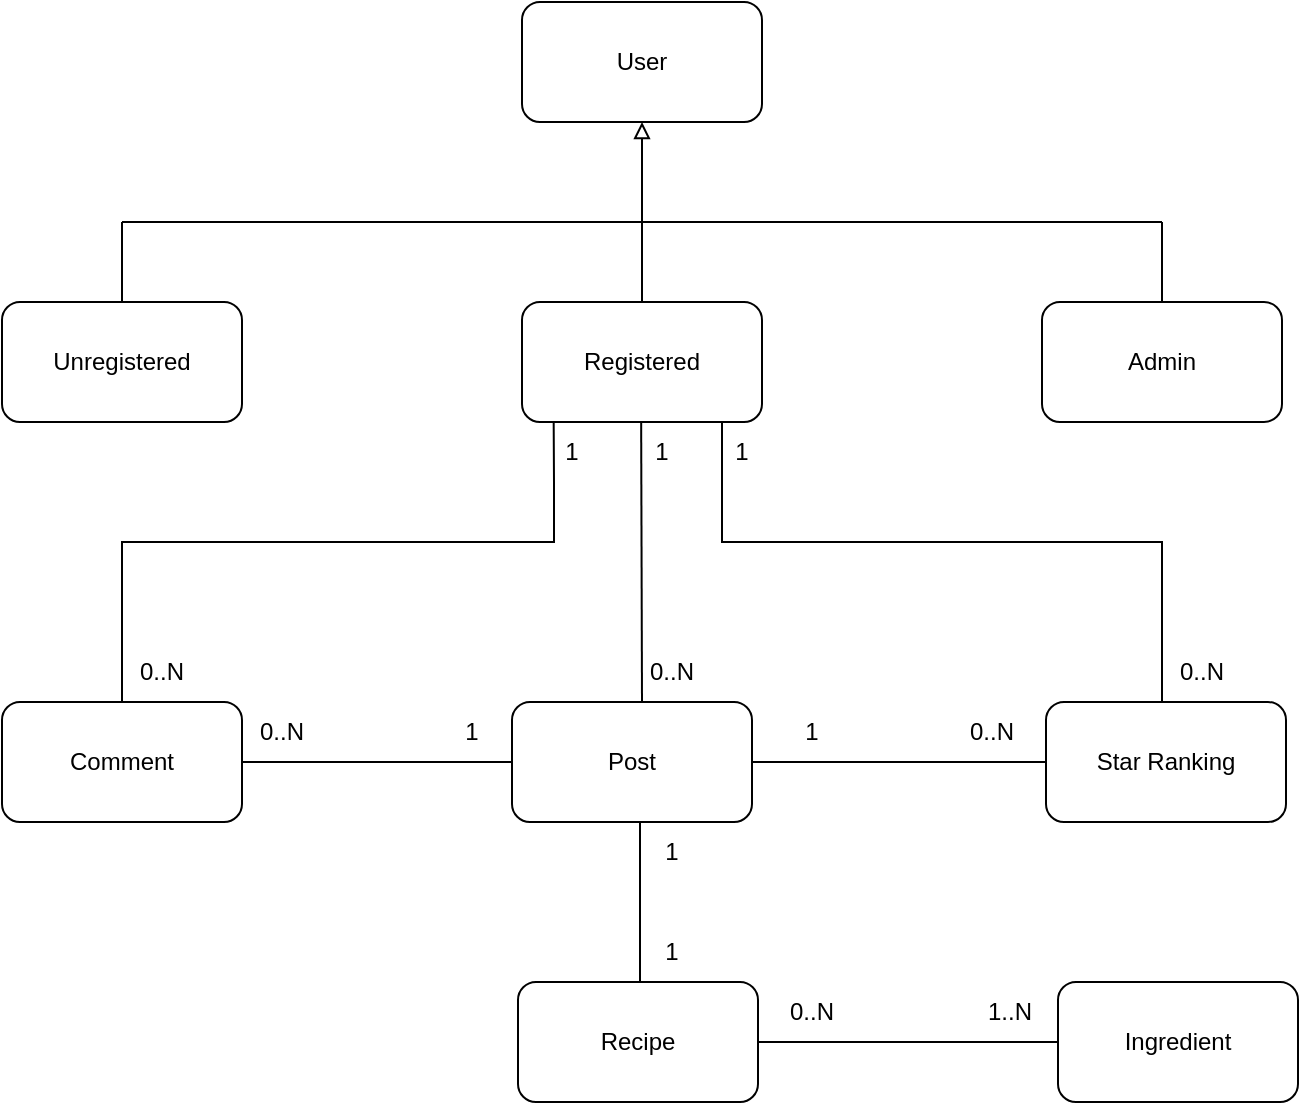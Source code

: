 <mxfile version="22.1.11" type="device" pages="2">
  <diagram name="Pagina-1" id="hFWfSiLt6oP0Byo70xvd">
    <mxGraphModel dx="2350" dy="854" grid="1" gridSize="10" guides="1" tooltips="1" connect="1" arrows="1" fold="1" page="1" pageScale="1" pageWidth="1654" pageHeight="2336" math="0" shadow="0">
      <root>
        <mxCell id="0" />
        <mxCell id="1" parent="0" />
        <mxCell id="YujULjXA9NwiNZSzAUUW-2" value="User" style="rounded=1;whiteSpace=wrap;html=1;" parent="1" vertex="1">
          <mxGeometry x="520" y="50" width="120" height="60" as="geometry" />
        </mxCell>
        <mxCell id="YujULjXA9NwiNZSzAUUW-3" value="Recipe" style="rounded=1;whiteSpace=wrap;html=1;" parent="1" vertex="1">
          <mxGeometry x="518" y="540" width="120" height="60" as="geometry" />
        </mxCell>
        <mxCell id="YujULjXA9NwiNZSzAUUW-4" value="Ingredient" style="rounded=1;whiteSpace=wrap;html=1;" parent="1" vertex="1">
          <mxGeometry x="788" y="540" width="120" height="60" as="geometry" />
        </mxCell>
        <mxCell id="YujULjXA9NwiNZSzAUUW-5" value="Registered" style="rounded=1;whiteSpace=wrap;html=1;" parent="1" vertex="1">
          <mxGeometry x="520" y="200" width="120" height="60" as="geometry" />
        </mxCell>
        <mxCell id="YujULjXA9NwiNZSzAUUW-6" value="Star Ranking" style="rounded=1;whiteSpace=wrap;html=1;" parent="1" vertex="1">
          <mxGeometry x="782" y="400" width="120" height="60" as="geometry" />
        </mxCell>
        <mxCell id="YujULjXA9NwiNZSzAUUW-7" value="" style="endArrow=block;html=1;rounded=0;endFill=0;strokeWidth=1;entryX=0.5;entryY=1;entryDx=0;entryDy=0;" parent="1" target="YujULjXA9NwiNZSzAUUW-2" edge="1">
          <mxGeometry width="50" height="50" relative="1" as="geometry">
            <mxPoint x="580" y="160" as="sourcePoint" />
            <mxPoint x="580" y="120" as="targetPoint" />
          </mxGeometry>
        </mxCell>
        <mxCell id="YujULjXA9NwiNZSzAUUW-8" value="" style="endArrow=none;html=1;rounded=0;" parent="1" edge="1">
          <mxGeometry width="50" height="50" relative="1" as="geometry">
            <mxPoint x="440" y="160" as="sourcePoint" />
            <mxPoint x="840" y="160" as="targetPoint" />
          </mxGeometry>
        </mxCell>
        <mxCell id="YujULjXA9NwiNZSzAUUW-9" value="" style="endArrow=none;html=1;rounded=0;" parent="1" edge="1">
          <mxGeometry width="50" height="50" relative="1" as="geometry">
            <mxPoint x="580" y="160" as="sourcePoint" />
            <mxPoint x="580" y="200" as="targetPoint" />
          </mxGeometry>
        </mxCell>
        <mxCell id="YujULjXA9NwiNZSzAUUW-10" value="" style="endArrow=none;html=1;rounded=0;" parent="1" edge="1">
          <mxGeometry width="50" height="50" relative="1" as="geometry">
            <mxPoint x="840" y="160" as="sourcePoint" />
            <mxPoint x="840" y="200" as="targetPoint" />
          </mxGeometry>
        </mxCell>
        <mxCell id="YujULjXA9NwiNZSzAUUW-11" value="Admin" style="rounded=1;whiteSpace=wrap;html=1;" parent="1" vertex="1">
          <mxGeometry x="780" y="200" width="120" height="60" as="geometry" />
        </mxCell>
        <mxCell id="YujULjXA9NwiNZSzAUUW-12" value="" style="endArrow=none;html=1;rounded=0;" parent="1" edge="1">
          <mxGeometry width="50" height="50" relative="1" as="geometry">
            <mxPoint x="320" y="160" as="sourcePoint" />
            <mxPoint x="440" y="160" as="targetPoint" />
          </mxGeometry>
        </mxCell>
        <mxCell id="YujULjXA9NwiNZSzAUUW-13" value="Unregistered" style="rounded=1;whiteSpace=wrap;html=1;" parent="1" vertex="1">
          <mxGeometry x="260" y="200" width="120" height="60" as="geometry" />
        </mxCell>
        <mxCell id="YujULjXA9NwiNZSzAUUW-14" value="" style="endArrow=none;html=1;rounded=0;" parent="1" edge="1">
          <mxGeometry width="50" height="50" relative="1" as="geometry">
            <mxPoint x="320" y="160" as="sourcePoint" />
            <mxPoint x="320" y="200" as="targetPoint" />
          </mxGeometry>
        </mxCell>
        <mxCell id="YujULjXA9NwiNZSzAUUW-16" value="" style="endArrow=none;html=1;rounded=0;exitX=0.132;exitY=0.998;exitDx=0;exitDy=0;exitPerimeter=0;" parent="1" source="YujULjXA9NwiNZSzAUUW-5" edge="1">
          <mxGeometry width="50" height="50" relative="1" as="geometry">
            <mxPoint x="530" y="280" as="sourcePoint" />
            <mxPoint x="320" y="400" as="targetPoint" />
            <Array as="points">
              <mxPoint x="536" y="290" />
              <mxPoint x="536" y="320" />
              <mxPoint x="450" y="320" />
              <mxPoint x="320" y="320" />
            </Array>
          </mxGeometry>
        </mxCell>
        <mxCell id="YujULjXA9NwiNZSzAUUW-17" value="Post" style="rounded=1;whiteSpace=wrap;html=1;" parent="1" vertex="1">
          <mxGeometry x="515" y="400" width="120" height="60" as="geometry" />
        </mxCell>
        <mxCell id="YujULjXA9NwiNZSzAUUW-18" value="0..N" style="text;html=1;strokeColor=none;fillColor=none;align=center;verticalAlign=middle;whiteSpace=wrap;rounded=0;" parent="1" vertex="1">
          <mxGeometry x="565" y="370" width="60" height="30" as="geometry" />
        </mxCell>
        <mxCell id="YujULjXA9NwiNZSzAUUW-19" value="1" style="text;html=1;strokeColor=none;fillColor=none;align=center;verticalAlign=middle;whiteSpace=wrap;rounded=0;" parent="1" vertex="1">
          <mxGeometry x="560" y="260" width="60" height="30" as="geometry" />
        </mxCell>
        <mxCell id="YujULjXA9NwiNZSzAUUW-20" value="" style="endArrow=none;html=1;rounded=0;entryX=0.5;entryY=0;entryDx=0;entryDy=0;exitX=0.5;exitY=1;exitDx=0;exitDy=0;" parent="1" edge="1">
          <mxGeometry width="50" height="50" relative="1" as="geometry">
            <mxPoint x="579" y="460" as="sourcePoint" />
            <mxPoint x="579" y="540" as="targetPoint" />
          </mxGeometry>
        </mxCell>
        <mxCell id="YujULjXA9NwiNZSzAUUW-21" value="1" style="text;html=1;strokeColor=none;fillColor=none;align=center;verticalAlign=middle;whiteSpace=wrap;rounded=0;" parent="1" vertex="1">
          <mxGeometry x="565" y="510" width="60" height="30" as="geometry" />
        </mxCell>
        <mxCell id="YujULjXA9NwiNZSzAUUW-22" value="1" style="text;html=1;strokeColor=none;fillColor=none;align=center;verticalAlign=middle;whiteSpace=wrap;rounded=0;" parent="1" vertex="1">
          <mxGeometry x="565" y="460" width="60" height="30" as="geometry" />
        </mxCell>
        <mxCell id="YujULjXA9NwiNZSzAUUW-24" value="" style="endArrow=none;html=1;rounded=0;entryX=0;entryY=0.5;entryDx=0;entryDy=0;exitX=1;exitY=0.5;exitDx=0;exitDy=0;" parent="1" source="YujULjXA9NwiNZSzAUUW-27" edge="1">
          <mxGeometry width="50" height="50" relative="1" as="geometry">
            <mxPoint x="415" y="510" as="sourcePoint" />
            <mxPoint x="515" y="430" as="targetPoint" />
          </mxGeometry>
        </mxCell>
        <mxCell id="YujULjXA9NwiNZSzAUUW-25" value="0..N" style="text;html=1;strokeColor=none;fillColor=none;align=center;verticalAlign=middle;whiteSpace=wrap;rounded=0;" parent="1" vertex="1">
          <mxGeometry x="370" y="400" width="60" height="30" as="geometry" />
        </mxCell>
        <mxCell id="YujULjXA9NwiNZSzAUUW-27" value="Comment" style="rounded=1;whiteSpace=wrap;html=1;" parent="1" vertex="1">
          <mxGeometry x="260" y="400" width="120" height="60" as="geometry" />
        </mxCell>
        <mxCell id="YujULjXA9NwiNZSzAUUW-28" value="1" style="text;html=1;strokeColor=none;fillColor=none;align=center;verticalAlign=middle;whiteSpace=wrap;rounded=0;" parent="1" vertex="1">
          <mxGeometry x="465" y="400" width="60" height="30" as="geometry" />
        </mxCell>
        <mxCell id="YujULjXA9NwiNZSzAUUW-29" value="" style="endArrow=none;html=1;rounded=0;exitX=1;exitY=0.5;exitDx=0;exitDy=0;entryX=0;entryY=0.5;entryDx=0;entryDy=0;" parent="1" source="YujULjXA9NwiNZSzAUUW-17" target="YujULjXA9NwiNZSzAUUW-6" edge="1">
          <mxGeometry width="50" height="50" relative="1" as="geometry">
            <mxPoint x="844.71" y="310" as="sourcePoint" />
            <mxPoint x="845" y="400" as="targetPoint" />
          </mxGeometry>
        </mxCell>
        <mxCell id="YujULjXA9NwiNZSzAUUW-30" value="0..N" style="text;html=1;strokeColor=none;fillColor=none;align=center;verticalAlign=middle;whiteSpace=wrap;rounded=0;" parent="1" vertex="1">
          <mxGeometry x="725" y="400" width="60" height="30" as="geometry" />
        </mxCell>
        <mxCell id="YujULjXA9NwiNZSzAUUW-31" value="1" style="text;html=1;strokeColor=none;fillColor=none;align=center;verticalAlign=middle;whiteSpace=wrap;rounded=0;" parent="1" vertex="1">
          <mxGeometry x="635" y="400" width="60" height="30" as="geometry" />
        </mxCell>
        <mxCell id="YujULjXA9NwiNZSzAUUW-32" value="" style="endArrow=none;html=1;rounded=0;exitX=1;exitY=0.5;exitDx=0;exitDy=0;entryX=0;entryY=0.5;entryDx=0;entryDy=0;" parent="1" source="YujULjXA9NwiNZSzAUUW-3" target="YujULjXA9NwiNZSzAUUW-4" edge="1">
          <mxGeometry width="50" height="50" relative="1" as="geometry">
            <mxPoint x="700.58" y="560" as="sourcePoint" />
            <mxPoint x="700.87" y="650" as="targetPoint" />
          </mxGeometry>
        </mxCell>
        <mxCell id="YujULjXA9NwiNZSzAUUW-33" value="1..N" style="text;html=1;strokeColor=none;fillColor=none;align=center;verticalAlign=middle;whiteSpace=wrap;rounded=0;" parent="1" vertex="1">
          <mxGeometry x="734" y="540" width="60" height="30" as="geometry" />
        </mxCell>
        <mxCell id="YujULjXA9NwiNZSzAUUW-34" value="0..N" style="text;html=1;strokeColor=none;fillColor=none;align=center;verticalAlign=middle;whiteSpace=wrap;rounded=0;" parent="1" vertex="1">
          <mxGeometry x="635" y="540" width="60" height="30" as="geometry" />
        </mxCell>
        <mxCell id="wxEn2TkTH4hd268BwEle-2" value="" style="endArrow=none;html=1;rounded=0;entryX=0.25;entryY=1;entryDx=0;entryDy=0;exitX=0.5;exitY=1;exitDx=0;exitDy=0;" parent="1" target="YujULjXA9NwiNZSzAUUW-18" edge="1">
          <mxGeometry width="50" height="50" relative="1" as="geometry">
            <mxPoint x="579.58" y="260" as="sourcePoint" />
            <mxPoint x="579.58" y="340" as="targetPoint" />
          </mxGeometry>
        </mxCell>
        <mxCell id="wxEn2TkTH4hd268BwEle-4" value="" style="endArrow=none;html=1;rounded=0;exitX=0.5;exitY=1;exitDx=0;exitDy=0;" parent="1" edge="1">
          <mxGeometry width="50" height="50" relative="1" as="geometry">
            <mxPoint x="620" y="260" as="sourcePoint" />
            <mxPoint x="840" y="400" as="targetPoint" />
            <Array as="points">
              <mxPoint x="620" y="320" />
              <mxPoint x="730" y="320" />
              <mxPoint x="840" y="320" />
            </Array>
          </mxGeometry>
        </mxCell>
        <mxCell id="wxEn2TkTH4hd268BwEle-5" value="1" style="text;html=1;strokeColor=none;fillColor=none;align=center;verticalAlign=middle;whiteSpace=wrap;rounded=0;" parent="1" vertex="1">
          <mxGeometry x="600" y="260" width="60" height="30" as="geometry" />
        </mxCell>
        <mxCell id="wxEn2TkTH4hd268BwEle-6" value="1" style="text;html=1;strokeColor=none;fillColor=none;align=center;verticalAlign=middle;whiteSpace=wrap;rounded=0;" parent="1" vertex="1">
          <mxGeometry x="515" y="260" width="60" height="30" as="geometry" />
        </mxCell>
        <mxCell id="wxEn2TkTH4hd268BwEle-7" value="0..N" style="text;html=1;strokeColor=none;fillColor=none;align=center;verticalAlign=middle;whiteSpace=wrap;rounded=0;" parent="1" vertex="1">
          <mxGeometry x="310" y="370" width="60" height="30" as="geometry" />
        </mxCell>
        <mxCell id="wxEn2TkTH4hd268BwEle-8" value="0..N" style="text;html=1;strokeColor=none;fillColor=none;align=center;verticalAlign=middle;whiteSpace=wrap;rounded=0;" parent="1" vertex="1">
          <mxGeometry x="830" y="370" width="60" height="30" as="geometry" />
        </mxCell>
      </root>
    </mxGraphModel>
  </diagram>
  <diagram id="FQGAIw7ZdA1CIFgLilnW" name="Pagina-2">
    <mxGraphModel dx="744" dy="703" grid="1" gridSize="10" guides="1" tooltips="1" connect="1" arrows="1" fold="1" page="1" pageScale="1" pageWidth="1654" pageHeight="2336" math="0" shadow="0">
      <root>
        <mxCell id="0" />
        <mxCell id="1" parent="0" />
        <mxCell id="hRSlsR-VY9un-z98NRGE-6" value="" style="endArrow=block;html=1;rounded=0;endFill=0;strokeWidth=1;entryX=0.5;entryY=1;entryDx=0;entryDy=0;" parent="1" edge="1">
          <mxGeometry width="50" height="50" relative="1" as="geometry">
            <mxPoint x="580" y="160" as="sourcePoint" />
            <mxPoint x="580" y="110" as="targetPoint" />
          </mxGeometry>
        </mxCell>
        <mxCell id="hRSlsR-VY9un-z98NRGE-7" value="" style="endArrow=none;html=1;rounded=0;" parent="1" edge="1">
          <mxGeometry width="50" height="50" relative="1" as="geometry">
            <mxPoint x="440" y="160" as="sourcePoint" />
            <mxPoint x="840" y="160" as="targetPoint" />
          </mxGeometry>
        </mxCell>
        <mxCell id="hRSlsR-VY9un-z98NRGE-8" value="" style="endArrow=none;html=1;rounded=0;" parent="1" edge="1">
          <mxGeometry width="50" height="50" relative="1" as="geometry">
            <mxPoint x="580" y="160" as="sourcePoint" />
            <mxPoint x="580" y="200" as="targetPoint" />
          </mxGeometry>
        </mxCell>
        <mxCell id="hRSlsR-VY9un-z98NRGE-9" value="" style="endArrow=none;html=1;rounded=0;" parent="1" edge="1">
          <mxGeometry width="50" height="50" relative="1" as="geometry">
            <mxPoint x="840" y="160" as="sourcePoint" />
            <mxPoint x="840" y="200" as="targetPoint" />
          </mxGeometry>
        </mxCell>
        <mxCell id="hRSlsR-VY9un-z98NRGE-11" value="" style="endArrow=none;html=1;rounded=0;" parent="1" edge="1">
          <mxGeometry width="50" height="50" relative="1" as="geometry">
            <mxPoint x="320" y="160" as="sourcePoint" />
            <mxPoint x="440" y="160" as="targetPoint" />
          </mxGeometry>
        </mxCell>
        <mxCell id="hRSlsR-VY9un-z98NRGE-13" value="" style="endArrow=none;html=1;rounded=0;" parent="1" edge="1">
          <mxGeometry width="50" height="50" relative="1" as="geometry">
            <mxPoint x="320" y="160" as="sourcePoint" />
            <mxPoint x="320" y="200" as="targetPoint" />
          </mxGeometry>
        </mxCell>
        <mxCell id="hRSlsR-VY9un-z98NRGE-14" value="" style="endArrow=none;html=1;rounded=0;exitX=0.132;exitY=0.998;exitDx=0;exitDy=0;exitPerimeter=0;entryX=0.5;entryY=0;entryDx=0;entryDy=0;" parent="1" target="hRSlsR-VY9un-z98NRGE-53" edge="1">
          <mxGeometry width="50" height="50" relative="1" as="geometry">
            <mxPoint x="535.84" y="350.88" as="sourcePoint" />
            <mxPoint x="320" y="491" as="targetPoint" />
            <Array as="points">
              <mxPoint x="536" y="381" />
              <mxPoint x="536" y="411" />
              <mxPoint x="450" y="411" />
              <mxPoint x="310" y="411" />
            </Array>
          </mxGeometry>
        </mxCell>
        <mxCell id="hRSlsR-VY9un-z98NRGE-16" value="0..N" style="text;html=1;strokeColor=none;fillColor=none;align=center;verticalAlign=middle;whiteSpace=wrap;rounded=0;" parent="1" vertex="1">
          <mxGeometry x="567" y="461" width="60" height="30" as="geometry" />
        </mxCell>
        <mxCell id="hRSlsR-VY9un-z98NRGE-17" value="1" style="text;html=1;strokeColor=none;fillColor=none;align=center;verticalAlign=middle;whiteSpace=wrap;rounded=0;" parent="1" vertex="1">
          <mxGeometry x="560" y="351" width="60" height="30" as="geometry" />
        </mxCell>
        <mxCell id="hRSlsR-VY9un-z98NRGE-18" value="" style="endArrow=none;html=1;rounded=0;entryX=0.5;entryY=0;entryDx=0;entryDy=0;exitX=0.5;exitY=1;exitDx=0;exitDy=0;" parent="1" edge="1">
          <mxGeometry width="50" height="50" relative="1" as="geometry">
            <mxPoint x="579" y="580" as="sourcePoint" />
            <mxPoint x="579" y="660" as="targetPoint" />
          </mxGeometry>
        </mxCell>
        <mxCell id="hRSlsR-VY9un-z98NRGE-19" value="1" style="text;html=1;strokeColor=none;fillColor=none;align=center;verticalAlign=middle;whiteSpace=wrap;rounded=0;" parent="1" vertex="1">
          <mxGeometry x="565" y="630" width="60" height="30" as="geometry" />
        </mxCell>
        <mxCell id="hRSlsR-VY9un-z98NRGE-20" value="1" style="text;html=1;strokeColor=none;fillColor=none;align=center;verticalAlign=middle;whiteSpace=wrap;rounded=0;" parent="1" vertex="1">
          <mxGeometry x="565" y="580" width="60" height="30" as="geometry" />
        </mxCell>
        <mxCell id="hRSlsR-VY9un-z98NRGE-21" value="" style="endArrow=none;html=1;rounded=0;entryX=0;entryY=0.5;entryDx=0;entryDy=0;exitX=1;exitY=0.5;exitDx=0;exitDy=0;" parent="1" edge="1">
          <mxGeometry width="50" height="50" relative="1" as="geometry">
            <mxPoint x="380" y="521" as="sourcePoint" />
            <mxPoint x="515" y="521" as="targetPoint" />
          </mxGeometry>
        </mxCell>
        <mxCell id="hRSlsR-VY9un-z98NRGE-22" value="0..N" style="text;html=1;strokeColor=none;fillColor=none;align=center;verticalAlign=middle;whiteSpace=wrap;rounded=0;" parent="1" vertex="1">
          <mxGeometry x="370" y="491" width="60" height="30" as="geometry" />
        </mxCell>
        <mxCell id="hRSlsR-VY9un-z98NRGE-24" value="1" style="text;html=1;strokeColor=none;fillColor=none;align=center;verticalAlign=middle;whiteSpace=wrap;rounded=0;" parent="1" vertex="1">
          <mxGeometry x="465" y="491" width="60" height="30" as="geometry" />
        </mxCell>
        <mxCell id="hRSlsR-VY9un-z98NRGE-25" value="" style="endArrow=none;html=1;rounded=0;exitX=1;exitY=0.5;exitDx=0;exitDy=0;entryX=0;entryY=0.5;entryDx=0;entryDy=0;" parent="1" edge="1">
          <mxGeometry width="50" height="50" relative="1" as="geometry">
            <mxPoint x="635" y="521" as="sourcePoint" />
            <mxPoint x="782" y="521" as="targetPoint" />
          </mxGeometry>
        </mxCell>
        <mxCell id="hRSlsR-VY9un-z98NRGE-26" value="0..N" style="text;html=1;strokeColor=none;fillColor=none;align=center;verticalAlign=middle;whiteSpace=wrap;rounded=0;" parent="1" vertex="1">
          <mxGeometry x="721" y="491" width="60" height="30" as="geometry" />
        </mxCell>
        <mxCell id="hRSlsR-VY9un-z98NRGE-27" value="1" style="text;html=1;strokeColor=none;fillColor=none;align=center;verticalAlign=middle;whiteSpace=wrap;rounded=0;" parent="1" vertex="1">
          <mxGeometry x="635" y="491" width="60" height="30" as="geometry" />
        </mxCell>
        <mxCell id="hRSlsR-VY9un-z98NRGE-28" value="" style="endArrow=none;html=1;rounded=0;exitX=1;exitY=0.5;exitDx=0;exitDy=0;entryX=0;entryY=0.5;entryDx=0;entryDy=0;" parent="1" edge="1">
          <mxGeometry width="50" height="50" relative="1" as="geometry">
            <mxPoint x="638" y="690" as="sourcePoint" />
            <mxPoint x="788" y="690" as="targetPoint" />
          </mxGeometry>
        </mxCell>
        <mxCell id="hRSlsR-VY9un-z98NRGE-29" value="1..N" style="text;html=1;strokeColor=none;fillColor=none;align=center;verticalAlign=middle;whiteSpace=wrap;rounded=0;" parent="1" vertex="1">
          <mxGeometry x="721" y="660" width="60" height="30" as="geometry" />
        </mxCell>
        <mxCell id="hRSlsR-VY9un-z98NRGE-30" value="0..N" style="text;html=1;strokeColor=none;fillColor=none;align=center;verticalAlign=middle;whiteSpace=wrap;rounded=0;" parent="1" vertex="1">
          <mxGeometry x="638" y="660" width="60" height="30" as="geometry" />
        </mxCell>
        <mxCell id="hRSlsR-VY9un-z98NRGE-31" value="" style="endArrow=none;html=1;rounded=0;exitX=0.5;exitY=1;exitDx=0;exitDy=0;" parent="1" target="hRSlsR-VY9un-z98NRGE-57" edge="1">
          <mxGeometry width="50" height="50" relative="1" as="geometry">
            <mxPoint x="579.58" y="351" as="sourcePoint" />
            <mxPoint x="579.58" y="431" as="targetPoint" />
          </mxGeometry>
        </mxCell>
        <mxCell id="hRSlsR-VY9un-z98NRGE-32" value="" style="endArrow=none;html=1;rounded=0;exitX=0.5;exitY=1;exitDx=0;exitDy=0;" parent="1" edge="1">
          <mxGeometry width="50" height="50" relative="1" as="geometry">
            <mxPoint x="620" y="351" as="sourcePoint" />
            <mxPoint x="840" y="491" as="targetPoint" />
            <Array as="points">
              <mxPoint x="620" y="411" />
              <mxPoint x="730" y="411" />
              <mxPoint x="840" y="411" />
            </Array>
          </mxGeometry>
        </mxCell>
        <mxCell id="hRSlsR-VY9un-z98NRGE-33" value="1" style="text;html=1;strokeColor=none;fillColor=none;align=center;verticalAlign=middle;whiteSpace=wrap;rounded=0;" parent="1" vertex="1">
          <mxGeometry x="600" y="351" width="60" height="30" as="geometry" />
        </mxCell>
        <mxCell id="hRSlsR-VY9un-z98NRGE-34" value="1" style="text;html=1;strokeColor=none;fillColor=none;align=center;verticalAlign=middle;whiteSpace=wrap;rounded=0;" parent="1" vertex="1">
          <mxGeometry x="515" y="351" width="60" height="30" as="geometry" />
        </mxCell>
        <mxCell id="hRSlsR-VY9un-z98NRGE-35" value="0..N" style="text;html=1;strokeColor=none;fillColor=none;align=center;verticalAlign=middle;whiteSpace=wrap;rounded=0;" parent="1" vertex="1">
          <mxGeometry x="300" y="461" width="60" height="30" as="geometry" />
        </mxCell>
        <mxCell id="hRSlsR-VY9un-z98NRGE-36" value="0..N" style="text;html=1;strokeColor=none;fillColor=none;align=center;verticalAlign=middle;whiteSpace=wrap;rounded=0;" parent="1" vertex="1">
          <mxGeometry x="830" y="462" width="60" height="30" as="geometry" />
        </mxCell>
        <mxCell id="hRSlsR-VY9un-z98NRGE-37" value="User" style="swimlane;fontStyle=0;childLayout=stackLayout;horizontal=1;startSize=30;horizontalStack=0;resizeParent=1;resizeParentMax=0;resizeLast=0;collapsible=1;marginBottom=0;whiteSpace=wrap;html=1;" parent="1" vertex="1">
          <mxGeometry x="510" y="30" width="140" height="80" as="geometry" />
        </mxCell>
        <mxCell id="hRSlsR-VY9un-z98NRGE-41" value="Unregistered User" style="swimlane;fontStyle=0;childLayout=stackLayout;horizontal=1;startSize=30;horizontalStack=0;resizeParent=1;resizeParentMax=0;resizeLast=0;collapsible=1;marginBottom=0;whiteSpace=wrap;html=1;" parent="1" vertex="1">
          <mxGeometry x="250" y="200" width="140" height="90" as="geometry" />
        </mxCell>
        <mxCell id="hRSlsR-VY9un-z98NRGE-45" value="Registered User" style="swimlane;fontStyle=0;childLayout=stackLayout;horizontal=1;startSize=30;horizontalStack=0;resizeParent=1;resizeParentMax=0;resizeLast=0;collapsible=1;marginBottom=0;whiteSpace=wrap;html=1;" parent="1" vertex="1">
          <mxGeometry x="510" y="200" width="140" height="150" as="geometry" />
        </mxCell>
        <mxCell id="hRSlsR-VY9un-z98NRGE-46" value="Username" style="text;strokeColor=none;fillColor=none;align=left;verticalAlign=middle;spacingLeft=4;spacingRight=4;overflow=hidden;points=[[0,0.5],[1,0.5]];portConstraint=eastwest;rotatable=0;whiteSpace=wrap;html=1;" parent="hRSlsR-VY9un-z98NRGE-45" vertex="1">
          <mxGeometry y="30" width="140" height="30" as="geometry" />
        </mxCell>
        <mxCell id="hRSlsR-VY9un-z98NRGE-75" value="Password" style="text;strokeColor=none;fillColor=none;align=left;verticalAlign=middle;spacingLeft=4;spacingRight=4;overflow=hidden;points=[[0,0.5],[1,0.5]];portConstraint=eastwest;rotatable=0;whiteSpace=wrap;html=1;" parent="hRSlsR-VY9un-z98NRGE-45" vertex="1">
          <mxGeometry y="60" width="140" height="30" as="geometry" />
        </mxCell>
        <mxCell id="hRSlsR-VY9un-z98NRGE-47" value="Name" style="text;strokeColor=none;fillColor=none;align=left;verticalAlign=middle;spacingLeft=4;spacingRight=4;overflow=hidden;points=[[0,0.5],[1,0.5]];portConstraint=eastwest;rotatable=0;whiteSpace=wrap;html=1;" parent="hRSlsR-VY9un-z98NRGE-45" vertex="1">
          <mxGeometry y="90" width="140" height="30" as="geometry" />
        </mxCell>
        <mxCell id="hRSlsR-VY9un-z98NRGE-48" value="Surname" style="text;strokeColor=none;fillColor=none;align=left;verticalAlign=middle;spacingLeft=4;spacingRight=4;overflow=hidden;points=[[0,0.5],[1,0.5]];portConstraint=eastwest;rotatable=0;whiteSpace=wrap;html=1;" parent="hRSlsR-VY9un-z98NRGE-45" vertex="1">
          <mxGeometry y="120" width="140" height="30" as="geometry" />
        </mxCell>
        <mxCell id="hRSlsR-VY9un-z98NRGE-49" value="Admin" style="swimlane;fontStyle=0;childLayout=stackLayout;horizontal=1;startSize=30;horizontalStack=0;resizeParent=1;resizeParentMax=0;resizeLast=0;collapsible=1;marginBottom=0;whiteSpace=wrap;html=1;" parent="1" vertex="1">
          <mxGeometry x="771" y="200" width="140" height="90" as="geometry" />
        </mxCell>
        <mxCell id="hRSlsR-VY9un-z98NRGE-50" value="Username" style="text;strokeColor=none;fillColor=none;align=left;verticalAlign=middle;spacingLeft=4;spacingRight=4;overflow=hidden;points=[[0,0.5],[1,0.5]];portConstraint=eastwest;rotatable=0;whiteSpace=wrap;html=1;" parent="hRSlsR-VY9un-z98NRGE-49" vertex="1">
          <mxGeometry y="30" width="140" height="30" as="geometry" />
        </mxCell>
        <mxCell id="hRSlsR-VY9un-z98NRGE-51" value="Password" style="text;strokeColor=none;fillColor=none;align=left;verticalAlign=middle;spacingLeft=4;spacingRight=4;overflow=hidden;points=[[0,0.5],[1,0.5]];portConstraint=eastwest;rotatable=0;whiteSpace=wrap;html=1;" parent="hRSlsR-VY9un-z98NRGE-49" vertex="1">
          <mxGeometry y="60" width="140" height="30" as="geometry" />
        </mxCell>
        <mxCell id="hRSlsR-VY9un-z98NRGE-53" value="Comment" style="swimlane;fontStyle=0;childLayout=stackLayout;horizontal=1;startSize=30;horizontalStack=0;resizeParent=1;resizeParentMax=0;resizeLast=0;collapsible=1;marginBottom=0;whiteSpace=wrap;html=1;" parent="1" vertex="1">
          <mxGeometry x="240" y="491" width="140" height="90" as="geometry" />
        </mxCell>
        <mxCell id="hRSlsR-VY9un-z98NRGE-54" value="Text" style="text;strokeColor=none;fillColor=none;align=left;verticalAlign=middle;spacingLeft=4;spacingRight=4;overflow=hidden;points=[[0,0.5],[1,0.5]];portConstraint=eastwest;rotatable=0;whiteSpace=wrap;html=1;" parent="hRSlsR-VY9un-z98NRGE-53" vertex="1">
          <mxGeometry y="30" width="140" height="30" as="geometry" />
        </mxCell>
        <mxCell id="hRSlsR-VY9un-z98NRGE-55" value="Timestamp" style="text;strokeColor=none;fillColor=none;align=left;verticalAlign=middle;spacingLeft=4;spacingRight=4;overflow=hidden;points=[[0,0.5],[1,0.5]];portConstraint=eastwest;rotatable=0;whiteSpace=wrap;html=1;" parent="hRSlsR-VY9un-z98NRGE-53" vertex="1">
          <mxGeometry y="60" width="140" height="30" as="geometry" />
        </mxCell>
        <mxCell id="hRSlsR-VY9un-z98NRGE-57" value="Post" style="swimlane;fontStyle=0;childLayout=stackLayout;horizontal=1;startSize=30;horizontalStack=0;resizeParent=1;resizeParentMax=0;resizeLast=0;collapsible=1;marginBottom=0;whiteSpace=wrap;html=1;" parent="1" vertex="1">
          <mxGeometry x="510" y="491" width="140" height="90" as="geometry" />
        </mxCell>
        <mxCell id="hRSlsR-VY9un-z98NRGE-59" value="Description" style="text;strokeColor=none;fillColor=none;align=left;verticalAlign=middle;spacingLeft=4;spacingRight=4;overflow=hidden;points=[[0,0.5],[1,0.5]];portConstraint=eastwest;rotatable=0;whiteSpace=wrap;html=1;" parent="hRSlsR-VY9un-z98NRGE-57" vertex="1">
          <mxGeometry y="30" width="140" height="30" as="geometry" />
        </mxCell>
        <mxCell id="hRSlsR-VY9un-z98NRGE-78" value="Timestamp" style="text;strokeColor=none;fillColor=none;align=left;verticalAlign=middle;spacingLeft=4;spacingRight=4;overflow=hidden;points=[[0,0.5],[1,0.5]];portConstraint=eastwest;rotatable=0;whiteSpace=wrap;html=1;" parent="hRSlsR-VY9un-z98NRGE-57" vertex="1">
          <mxGeometry y="60" width="140" height="30" as="geometry" />
        </mxCell>
        <mxCell id="hRSlsR-VY9un-z98NRGE-61" value="Star Ranking" style="swimlane;fontStyle=0;childLayout=stackLayout;horizontal=1;startSize=30;horizontalStack=0;resizeParent=1;resizeParentMax=0;resizeLast=0;collapsible=1;marginBottom=0;whiteSpace=wrap;html=1;" parent="1" vertex="1">
          <mxGeometry x="771" y="491" width="140" height="90" as="geometry" />
        </mxCell>
        <mxCell id="hRSlsR-VY9un-z98NRGE-62" value="Vote" style="text;strokeColor=none;fillColor=none;align=left;verticalAlign=middle;spacingLeft=4;spacingRight=4;overflow=hidden;points=[[0,0.5],[1,0.5]];portConstraint=eastwest;rotatable=0;whiteSpace=wrap;html=1;" parent="hRSlsR-VY9un-z98NRGE-61" vertex="1">
          <mxGeometry y="30" width="140" height="30" as="geometry" />
        </mxCell>
        <mxCell id="hRSlsR-VY9un-z98NRGE-63" value="Timestamp (?)" style="text;strokeColor=none;fillColor=none;align=left;verticalAlign=middle;spacingLeft=4;spacingRight=4;overflow=hidden;points=[[0,0.5],[1,0.5]];portConstraint=eastwest;rotatable=0;whiteSpace=wrap;html=1;" parent="hRSlsR-VY9un-z98NRGE-61" vertex="1">
          <mxGeometry y="60" width="140" height="30" as="geometry" />
        </mxCell>
        <mxCell id="hRSlsR-VY9un-z98NRGE-65" value="Recipe" style="swimlane;fontStyle=0;childLayout=stackLayout;horizontal=1;startSize=30;horizontalStack=0;resizeParent=1;resizeParentMax=0;resizeLast=0;collapsible=1;marginBottom=0;whiteSpace=wrap;html=1;" parent="1" vertex="1">
          <mxGeometry x="510" y="660" width="140" height="120" as="geometry" />
        </mxCell>
        <mxCell id="hRSlsR-VY9un-z98NRGE-66" value="Name" style="text;strokeColor=none;fillColor=none;align=left;verticalAlign=middle;spacingLeft=4;spacingRight=4;overflow=hidden;points=[[0,0.5],[1,0.5]];portConstraint=eastwest;rotatable=0;whiteSpace=wrap;html=1;" parent="hRSlsR-VY9un-z98NRGE-65" vertex="1">
          <mxGeometry y="30" width="140" height="30" as="geometry" />
        </mxCell>
        <mxCell id="gfpSryBzJRotYKEYSfbx-4" value="Image" style="text;strokeColor=none;fillColor=none;align=left;verticalAlign=middle;spacingLeft=4;spacingRight=4;overflow=hidden;points=[[0,0.5],[1,0.5]];portConstraint=eastwest;rotatable=0;whiteSpace=wrap;html=1;" parent="hRSlsR-VY9un-z98NRGE-65" vertex="1">
          <mxGeometry y="60" width="140" height="30" as="geometry" />
        </mxCell>
        <mxCell id="hRSlsR-VY9un-z98NRGE-68" value="Step" style="text;strokeColor=none;fillColor=none;align=left;verticalAlign=middle;spacingLeft=4;spacingRight=4;overflow=hidden;points=[[0,0.5],[1,0.5]];portConstraint=eastwest;rotatable=0;whiteSpace=wrap;html=1;" parent="hRSlsR-VY9un-z98NRGE-65" vertex="1">
          <mxGeometry y="90" width="140" height="30" as="geometry" />
        </mxCell>
        <mxCell id="hRSlsR-VY9un-z98NRGE-69" value="Ingredient" style="swimlane;fontStyle=0;childLayout=stackLayout;horizontal=1;startSize=30;horizontalStack=0;resizeParent=1;resizeParentMax=0;resizeLast=0;collapsible=1;marginBottom=0;whiteSpace=wrap;html=1;" parent="1" vertex="1">
          <mxGeometry x="771" y="660" width="140" height="90" as="geometry" />
        </mxCell>
        <mxCell id="hRSlsR-VY9un-z98NRGE-70" value="Name" style="text;strokeColor=none;fillColor=none;align=left;verticalAlign=middle;spacingLeft=4;spacingRight=4;overflow=hidden;points=[[0,0.5],[1,0.5]];portConstraint=eastwest;rotatable=0;whiteSpace=wrap;html=1;" parent="hRSlsR-VY9un-z98NRGE-69" vertex="1">
          <mxGeometry y="30" width="140" height="30" as="geometry" />
        </mxCell>
        <mxCell id="hRSlsR-VY9un-z98NRGE-71" value="Calories" style="text;strokeColor=none;fillColor=none;align=left;verticalAlign=middle;spacingLeft=4;spacingRight=4;overflow=hidden;points=[[0,0.5],[1,0.5]];portConstraint=eastwest;rotatable=0;whiteSpace=wrap;html=1;" parent="hRSlsR-VY9un-z98NRGE-69" vertex="1">
          <mxGeometry y="60" width="140" height="30" as="geometry" />
        </mxCell>
        <mxCell id="hRSlsR-VY9un-z98NRGE-83" value="" style="swimlane;startSize=0;" parent="1" vertex="1">
          <mxGeometry x="1220" y="400" width="370" height="360" as="geometry" />
        </mxCell>
        <mxCell id="hRSlsR-VY9un-z98NRGE-84" value="Vi faccio vedere cosa ho preparato oggi" style="text;html=1;strokeColor=none;fillColor=none;align=center;verticalAlign=middle;whiteSpace=wrap;rounded=0;" parent="hRSlsR-VY9un-z98NRGE-83" vertex="1">
          <mxGeometry x="34.48" y="31" width="300" height="30" as="geometry" />
        </mxCell>
        <mxCell id="hRSlsR-VY9un-z98NRGE-85" value="" style="rounded=0;whiteSpace=wrap;html=1;" parent="hRSlsR-VY9un-z98NRGE-83" vertex="1">
          <mxGeometry x="35" y="80" width="305" height="240" as="geometry" />
        </mxCell>
        <mxCell id="hRSlsR-VY9un-z98NRGE-86" value="La mia carbonara" style="text;html=1;strokeColor=none;fillColor=none;align=center;verticalAlign=middle;whiteSpace=wrap;rounded=0;" parent="hRSlsR-VY9un-z98NRGE-83" vertex="1">
          <mxGeometry x="40" y="90" width="300" height="30" as="geometry" />
        </mxCell>
        <mxCell id="hRSlsR-VY9un-z98NRGE-87" value="1. Fai questo" style="text;html=1;strokeColor=none;fillColor=none;align=center;verticalAlign=middle;whiteSpace=wrap;rounded=0;" parent="hRSlsR-VY9un-z98NRGE-83" vertex="1">
          <mxGeometry x="-50.0" y="130" width="300" height="30" as="geometry" />
        </mxCell>
        <mxCell id="hRSlsR-VY9un-z98NRGE-88" value="FOTO" style="rounded=0;whiteSpace=wrap;html=1;" parent="hRSlsR-VY9un-z98NRGE-83" vertex="1">
          <mxGeometry x="140" y="200" width="88.96" height="70" as="geometry" />
        </mxCell>
        <mxCell id="hRSlsR-VY9un-z98NRGE-89" value="Ingredienti...." style="text;html=1;strokeColor=none;fillColor=none;align=center;verticalAlign=middle;whiteSpace=wrap;rounded=0;" parent="hRSlsR-VY9un-z98NRGE-83" vertex="1">
          <mxGeometry x="34.48" y="280" width="300" height="30" as="geometry" />
        </mxCell>
        <mxCell id="hRSlsR-VY9un-z98NRGE-90" value="1. Fai questo" style="text;html=1;strokeColor=none;fillColor=none;align=center;verticalAlign=middle;whiteSpace=wrap;rounded=0;" parent="hRSlsR-VY9un-z98NRGE-83" vertex="1">
          <mxGeometry x="-50" y="160" width="300" height="30" as="geometry" />
        </mxCell>
        <mxCell id="oU8eqrolra86qzzGtnMf-1" value="" style="endArrow=none;dashed=1;html=1;dashPattern=1 3;strokeWidth=2;rounded=0;" edge="1" parent="1">
          <mxGeometry width="50" height="50" relative="1" as="geometry">
            <mxPoint x="712.31" y="740" as="sourcePoint" />
            <mxPoint x="712.31" y="690" as="targetPoint" />
          </mxGeometry>
        </mxCell>
        <mxCell id="oU8eqrolra86qzzGtnMf-2" value="Contains" style="swimlane;fontStyle=0;childLayout=stackLayout;horizontal=1;startSize=30;horizontalStack=0;resizeParent=1;resizeParentMax=0;resizeLast=0;collapsible=1;marginBottom=0;whiteSpace=wrap;html=1;" vertex="1" parent="1">
          <mxGeometry x="667" y="721" width="90" height="60" as="geometry" />
        </mxCell>
        <mxCell id="oU8eqrolra86qzzGtnMf-3" value="Quantity" style="text;strokeColor=none;fillColor=none;align=left;verticalAlign=middle;spacingLeft=4;spacingRight=4;overflow=hidden;points=[[0,0.5],[1,0.5]];portConstraint=eastwest;rotatable=0;whiteSpace=wrap;html=1;" vertex="1" parent="oU8eqrolra86qzzGtnMf-2">
          <mxGeometry y="30" width="90" height="30" as="geometry" />
        </mxCell>
      </root>
    </mxGraphModel>
  </diagram>
</mxfile>
